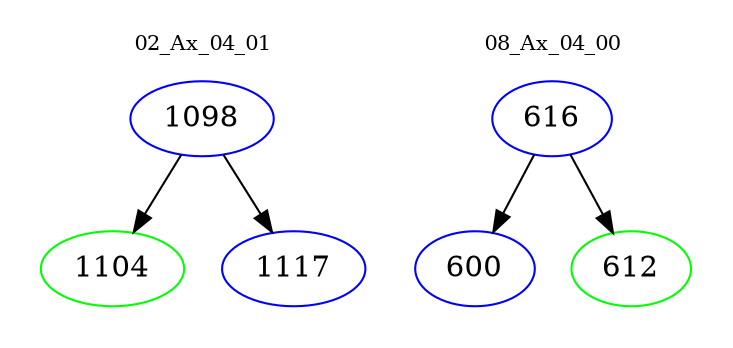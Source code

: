 digraph{
subgraph cluster_0 {
color = white
label = "02_Ax_04_01";
fontsize=10;
T0_1098 [label="1098", color="blue"]
T0_1098 -> T0_1104 [color="black"]
T0_1104 [label="1104", color="green"]
T0_1098 -> T0_1117 [color="black"]
T0_1117 [label="1117", color="blue"]
}
subgraph cluster_1 {
color = white
label = "08_Ax_04_00";
fontsize=10;
T1_616 [label="616", color="blue"]
T1_616 -> T1_600 [color="black"]
T1_600 [label="600", color="blue"]
T1_616 -> T1_612 [color="black"]
T1_612 [label="612", color="green"]
}
}
